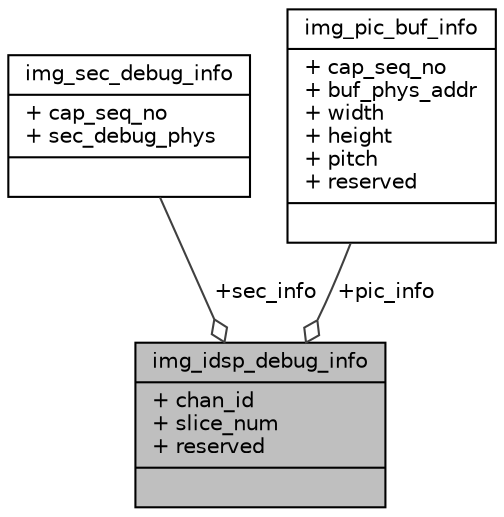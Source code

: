 digraph "img_idsp_debug_info"
{
 // INTERACTIVE_SVG=YES
 // LATEX_PDF_SIZE
  bgcolor="transparent";
  edge [fontname="Helvetica",fontsize="10",labelfontname="Helvetica",labelfontsize="10"];
  node [fontname="Helvetica",fontsize="10",shape=record];
  Node1 [label="{img_idsp_debug_info\n|+ chan_id\l+ slice_num\l+ reserved\l|}",height=0.2,width=0.4,color="black", fillcolor="grey75", style="filled", fontcolor="black",tooltip=" "];
  Node2 -> Node1 [color="grey25",fontsize="10",style="solid",label=" +sec_info" ,arrowhead="odiamond",fontname="Helvetica"];
  Node2 [label="{img_sec_debug_info\n|+ cap_seq_no\l+ sec_debug_phys\l|}",height=0.2,width=0.4,color="black",URL="$da/d92/structimg__sec__debug__info.html",tooltip=" "];
  Node3 -> Node1 [color="grey25",fontsize="10",style="solid",label=" +pic_info" ,arrowhead="odiamond",fontname="Helvetica"];
  Node3 [label="{img_pic_buf_info\n|+ cap_seq_no\l+ buf_phys_addr\l+ width\l+ height\l+ pitch\l+ reserved\l|}",height=0.2,width=0.4,color="black",URL="$d2/d51/structimg__pic__buf__info.html",tooltip=" "];
}
